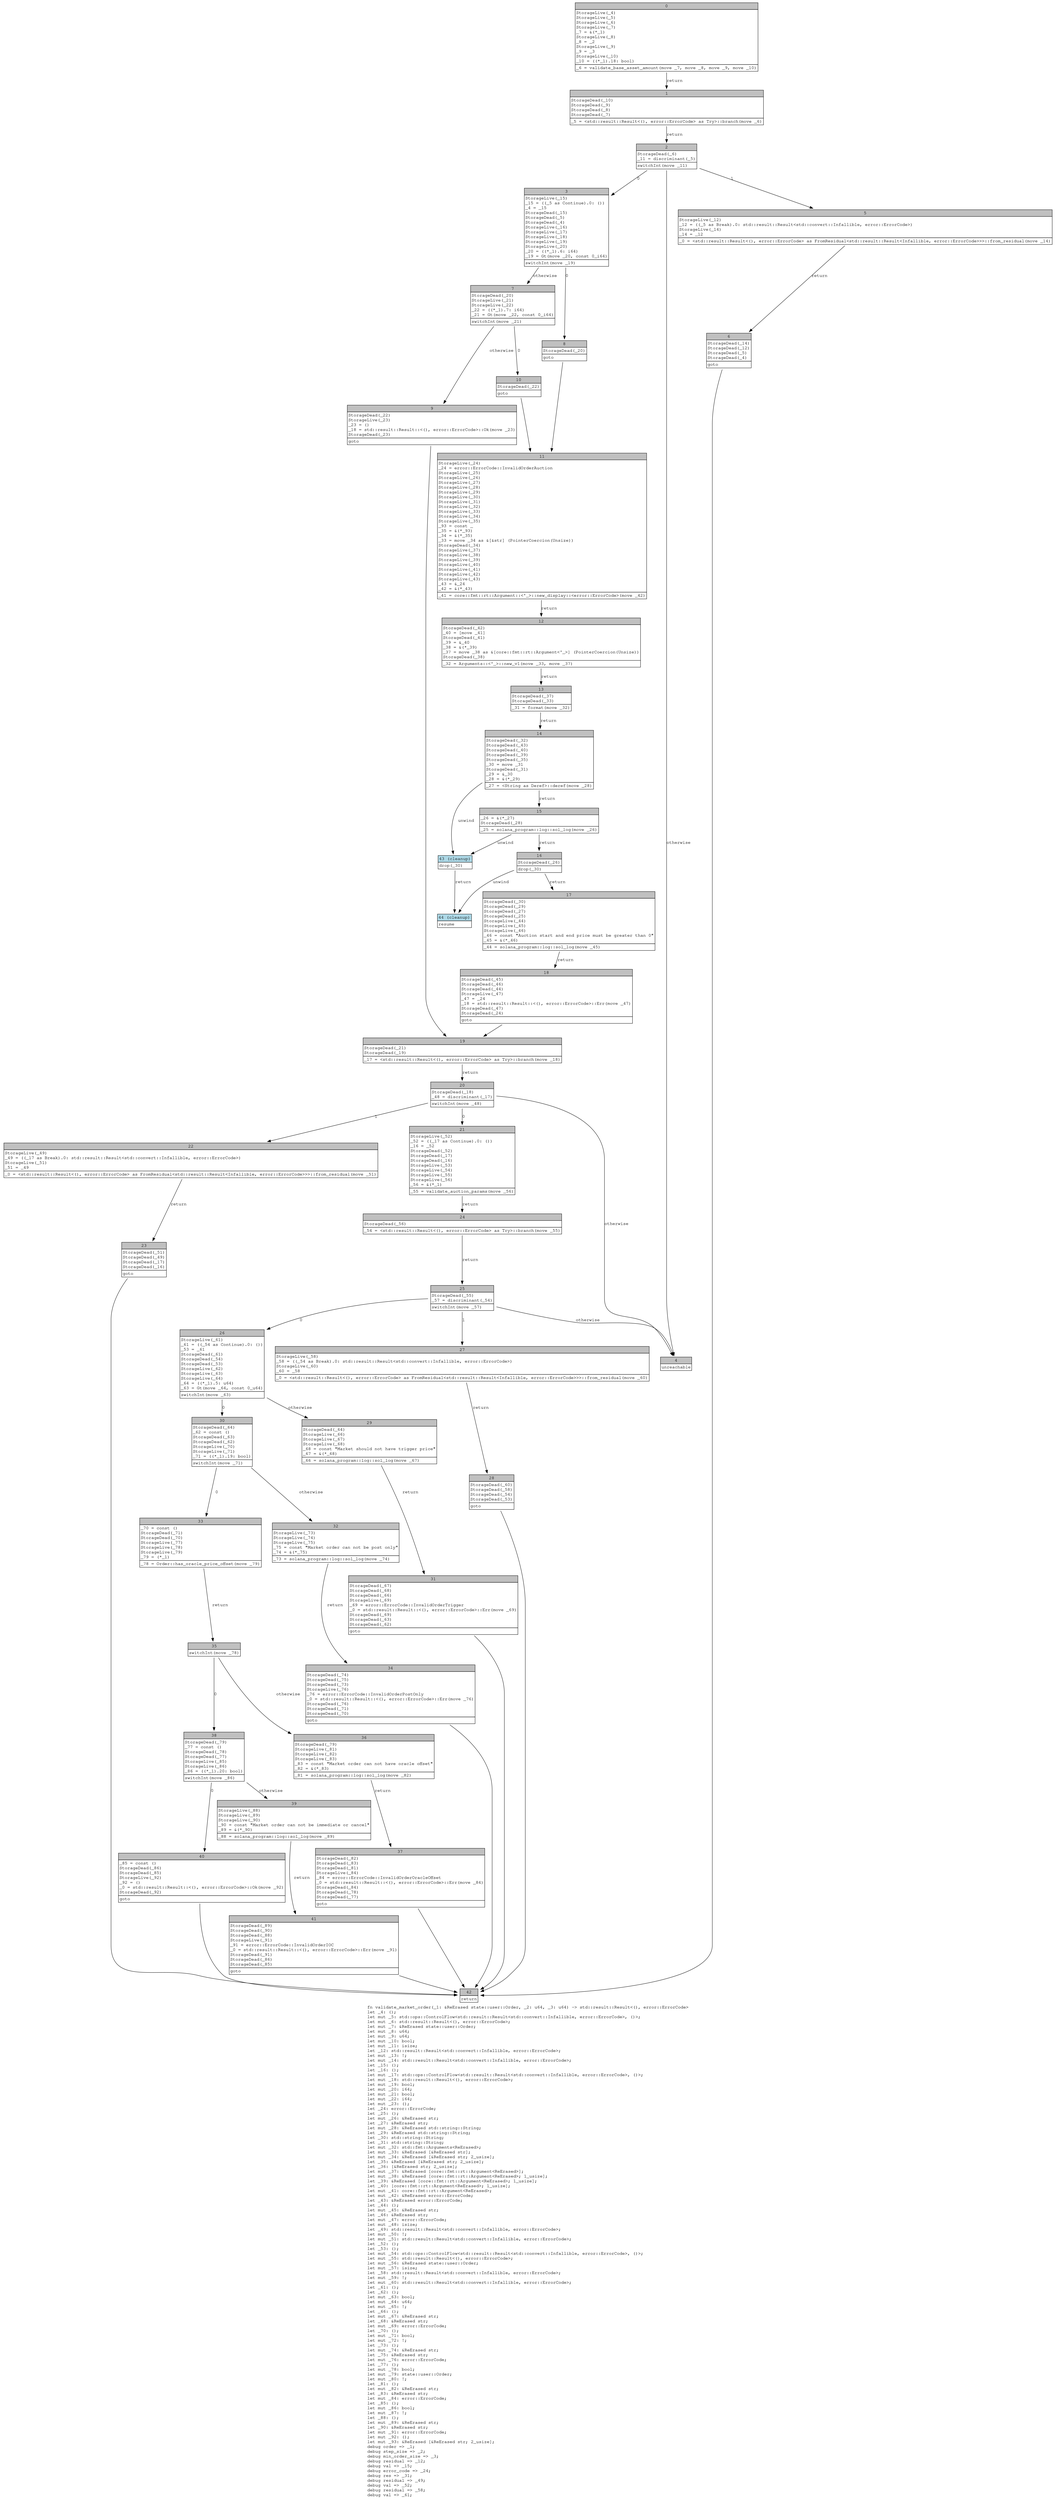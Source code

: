 digraph Mir_0_4557 {
    graph [fontname="Courier, monospace"];
    node [fontname="Courier, monospace"];
    edge [fontname="Courier, monospace"];
    label=<fn validate_market_order(_1: &amp;ReErased state::user::Order, _2: u64, _3: u64) -&gt; std::result::Result&lt;(), error::ErrorCode&gt;<br align="left"/>let _4: ();<br align="left"/>let mut _5: std::ops::ControlFlow&lt;std::result::Result&lt;std::convert::Infallible, error::ErrorCode&gt;, ()&gt;;<br align="left"/>let mut _6: std::result::Result&lt;(), error::ErrorCode&gt;;<br align="left"/>let mut _7: &amp;ReErased state::user::Order;<br align="left"/>let mut _8: u64;<br align="left"/>let mut _9: u64;<br align="left"/>let mut _10: bool;<br align="left"/>let mut _11: isize;<br align="left"/>let _12: std::result::Result&lt;std::convert::Infallible, error::ErrorCode&gt;;<br align="left"/>let mut _13: !;<br align="left"/>let mut _14: std::result::Result&lt;std::convert::Infallible, error::ErrorCode&gt;;<br align="left"/>let _15: ();<br align="left"/>let _16: ();<br align="left"/>let mut _17: std::ops::ControlFlow&lt;std::result::Result&lt;std::convert::Infallible, error::ErrorCode&gt;, ()&gt;;<br align="left"/>let mut _18: std::result::Result&lt;(), error::ErrorCode&gt;;<br align="left"/>let mut _19: bool;<br align="left"/>let mut _20: i64;<br align="left"/>let mut _21: bool;<br align="left"/>let mut _22: i64;<br align="left"/>let mut _23: ();<br align="left"/>let _24: error::ErrorCode;<br align="left"/>let _25: ();<br align="left"/>let mut _26: &amp;ReErased str;<br align="left"/>let _27: &amp;ReErased str;<br align="left"/>let mut _28: &amp;ReErased std::string::String;<br align="left"/>let _29: &amp;ReErased std::string::String;<br align="left"/>let _30: std::string::String;<br align="left"/>let _31: std::string::String;<br align="left"/>let mut _32: std::fmt::Arguments&lt;ReErased&gt;;<br align="left"/>let mut _33: &amp;ReErased [&amp;ReErased str];<br align="left"/>let mut _34: &amp;ReErased [&amp;ReErased str; 2_usize];<br align="left"/>let _35: &amp;ReErased [&amp;ReErased str; 2_usize];<br align="left"/>let _36: [&amp;ReErased str; 2_usize];<br align="left"/>let mut _37: &amp;ReErased [core::fmt::rt::Argument&lt;ReErased&gt;];<br align="left"/>let mut _38: &amp;ReErased [core::fmt::rt::Argument&lt;ReErased&gt;; 1_usize];<br align="left"/>let _39: &amp;ReErased [core::fmt::rt::Argument&lt;ReErased&gt;; 1_usize];<br align="left"/>let _40: [core::fmt::rt::Argument&lt;ReErased&gt;; 1_usize];<br align="left"/>let mut _41: core::fmt::rt::Argument&lt;ReErased&gt;;<br align="left"/>let mut _42: &amp;ReErased error::ErrorCode;<br align="left"/>let _43: &amp;ReErased error::ErrorCode;<br align="left"/>let _44: ();<br align="left"/>let mut _45: &amp;ReErased str;<br align="left"/>let _46: &amp;ReErased str;<br align="left"/>let mut _47: error::ErrorCode;<br align="left"/>let mut _48: isize;<br align="left"/>let _49: std::result::Result&lt;std::convert::Infallible, error::ErrorCode&gt;;<br align="left"/>let mut _50: !;<br align="left"/>let mut _51: std::result::Result&lt;std::convert::Infallible, error::ErrorCode&gt;;<br align="left"/>let _52: ();<br align="left"/>let _53: ();<br align="left"/>let mut _54: std::ops::ControlFlow&lt;std::result::Result&lt;std::convert::Infallible, error::ErrorCode&gt;, ()&gt;;<br align="left"/>let mut _55: std::result::Result&lt;(), error::ErrorCode&gt;;<br align="left"/>let mut _56: &amp;ReErased state::user::Order;<br align="left"/>let mut _57: isize;<br align="left"/>let _58: std::result::Result&lt;std::convert::Infallible, error::ErrorCode&gt;;<br align="left"/>let mut _59: !;<br align="left"/>let mut _60: std::result::Result&lt;std::convert::Infallible, error::ErrorCode&gt;;<br align="left"/>let _61: ();<br align="left"/>let _62: ();<br align="left"/>let mut _63: bool;<br align="left"/>let mut _64: u64;<br align="left"/>let mut _65: !;<br align="left"/>let _66: ();<br align="left"/>let mut _67: &amp;ReErased str;<br align="left"/>let _68: &amp;ReErased str;<br align="left"/>let mut _69: error::ErrorCode;<br align="left"/>let _70: ();<br align="left"/>let mut _71: bool;<br align="left"/>let mut _72: !;<br align="left"/>let _73: ();<br align="left"/>let mut _74: &amp;ReErased str;<br align="left"/>let _75: &amp;ReErased str;<br align="left"/>let mut _76: error::ErrorCode;<br align="left"/>let _77: ();<br align="left"/>let mut _78: bool;<br align="left"/>let mut _79: state::user::Order;<br align="left"/>let mut _80: !;<br align="left"/>let _81: ();<br align="left"/>let mut _82: &amp;ReErased str;<br align="left"/>let _83: &amp;ReErased str;<br align="left"/>let mut _84: error::ErrorCode;<br align="left"/>let _85: ();<br align="left"/>let mut _86: bool;<br align="left"/>let mut _87: !;<br align="left"/>let _88: ();<br align="left"/>let mut _89: &amp;ReErased str;<br align="left"/>let _90: &amp;ReErased str;<br align="left"/>let mut _91: error::ErrorCode;<br align="left"/>let mut _92: ();<br align="left"/>let mut _93: &amp;ReErased [&amp;ReErased str; 2_usize];<br align="left"/>debug order =&gt; _1;<br align="left"/>debug step_size =&gt; _2;<br align="left"/>debug min_order_size =&gt; _3;<br align="left"/>debug residual =&gt; _12;<br align="left"/>debug val =&gt; _15;<br align="left"/>debug error_code =&gt; _24;<br align="left"/>debug res =&gt; _31;<br align="left"/>debug residual =&gt; _49;<br align="left"/>debug val =&gt; _52;<br align="left"/>debug residual =&gt; _58;<br align="left"/>debug val =&gt; _61;<br align="left"/>>;
    bb0__0_4557 [shape="none", label=<<table border="0" cellborder="1" cellspacing="0"><tr><td bgcolor="gray" align="center" colspan="1">0</td></tr><tr><td align="left" balign="left">StorageLive(_4)<br/>StorageLive(_5)<br/>StorageLive(_6)<br/>StorageLive(_7)<br/>_7 = &amp;(*_1)<br/>StorageLive(_8)<br/>_8 = _2<br/>StorageLive(_9)<br/>_9 = _3<br/>StorageLive(_10)<br/>_10 = ((*_1).18: bool)<br/></td></tr><tr><td align="left">_6 = validate_base_asset_amount(move _7, move _8, move _9, move _10)</td></tr></table>>];
    bb1__0_4557 [shape="none", label=<<table border="0" cellborder="1" cellspacing="0"><tr><td bgcolor="gray" align="center" colspan="1">1</td></tr><tr><td align="left" balign="left">StorageDead(_10)<br/>StorageDead(_9)<br/>StorageDead(_8)<br/>StorageDead(_7)<br/></td></tr><tr><td align="left">_5 = &lt;std::result::Result&lt;(), error::ErrorCode&gt; as Try&gt;::branch(move _6)</td></tr></table>>];
    bb2__0_4557 [shape="none", label=<<table border="0" cellborder="1" cellspacing="0"><tr><td bgcolor="gray" align="center" colspan="1">2</td></tr><tr><td align="left" balign="left">StorageDead(_6)<br/>_11 = discriminant(_5)<br/></td></tr><tr><td align="left">switchInt(move _11)</td></tr></table>>];
    bb3__0_4557 [shape="none", label=<<table border="0" cellborder="1" cellspacing="0"><tr><td bgcolor="gray" align="center" colspan="1">3</td></tr><tr><td align="left" balign="left">StorageLive(_15)<br/>_15 = ((_5 as Continue).0: ())<br/>_4 = _15<br/>StorageDead(_15)<br/>StorageDead(_5)<br/>StorageDead(_4)<br/>StorageLive(_16)<br/>StorageLive(_17)<br/>StorageLive(_18)<br/>StorageLive(_19)<br/>StorageLive(_20)<br/>_20 = ((*_1).6: i64)<br/>_19 = Gt(move _20, const 0_i64)<br/></td></tr><tr><td align="left">switchInt(move _19)</td></tr></table>>];
    bb4__0_4557 [shape="none", label=<<table border="0" cellborder="1" cellspacing="0"><tr><td bgcolor="gray" align="center" colspan="1">4</td></tr><tr><td align="left">unreachable</td></tr></table>>];
    bb5__0_4557 [shape="none", label=<<table border="0" cellborder="1" cellspacing="0"><tr><td bgcolor="gray" align="center" colspan="1">5</td></tr><tr><td align="left" balign="left">StorageLive(_12)<br/>_12 = ((_5 as Break).0: std::result::Result&lt;std::convert::Infallible, error::ErrorCode&gt;)<br/>StorageLive(_14)<br/>_14 = _12<br/></td></tr><tr><td align="left">_0 = &lt;std::result::Result&lt;(), error::ErrorCode&gt; as FromResidual&lt;std::result::Result&lt;Infallible, error::ErrorCode&gt;&gt;&gt;::from_residual(move _14)</td></tr></table>>];
    bb6__0_4557 [shape="none", label=<<table border="0" cellborder="1" cellspacing="0"><tr><td bgcolor="gray" align="center" colspan="1">6</td></tr><tr><td align="left" balign="left">StorageDead(_14)<br/>StorageDead(_12)<br/>StorageDead(_5)<br/>StorageDead(_4)<br/></td></tr><tr><td align="left">goto</td></tr></table>>];
    bb7__0_4557 [shape="none", label=<<table border="0" cellborder="1" cellspacing="0"><tr><td bgcolor="gray" align="center" colspan="1">7</td></tr><tr><td align="left" balign="left">StorageDead(_20)<br/>StorageLive(_21)<br/>StorageLive(_22)<br/>_22 = ((*_1).7: i64)<br/>_21 = Gt(move _22, const 0_i64)<br/></td></tr><tr><td align="left">switchInt(move _21)</td></tr></table>>];
    bb8__0_4557 [shape="none", label=<<table border="0" cellborder="1" cellspacing="0"><tr><td bgcolor="gray" align="center" colspan="1">8</td></tr><tr><td align="left" balign="left">StorageDead(_20)<br/></td></tr><tr><td align="left">goto</td></tr></table>>];
    bb9__0_4557 [shape="none", label=<<table border="0" cellborder="1" cellspacing="0"><tr><td bgcolor="gray" align="center" colspan="1">9</td></tr><tr><td align="left" balign="left">StorageDead(_22)<br/>StorageLive(_23)<br/>_23 = ()<br/>_18 = std::result::Result::&lt;(), error::ErrorCode&gt;::Ok(move _23)<br/>StorageDead(_23)<br/></td></tr><tr><td align="left">goto</td></tr></table>>];
    bb10__0_4557 [shape="none", label=<<table border="0" cellborder="1" cellspacing="0"><tr><td bgcolor="gray" align="center" colspan="1">10</td></tr><tr><td align="left" balign="left">StorageDead(_22)<br/></td></tr><tr><td align="left">goto</td></tr></table>>];
    bb11__0_4557 [shape="none", label=<<table border="0" cellborder="1" cellspacing="0"><tr><td bgcolor="gray" align="center" colspan="1">11</td></tr><tr><td align="left" balign="left">StorageLive(_24)<br/>_24 = error::ErrorCode::InvalidOrderAuction<br/>StorageLive(_25)<br/>StorageLive(_26)<br/>StorageLive(_27)<br/>StorageLive(_28)<br/>StorageLive(_29)<br/>StorageLive(_30)<br/>StorageLive(_31)<br/>StorageLive(_32)<br/>StorageLive(_33)<br/>StorageLive(_34)<br/>StorageLive(_35)<br/>_93 = const _<br/>_35 = &amp;(*_93)<br/>_34 = &amp;(*_35)<br/>_33 = move _34 as &amp;[&amp;str] (PointerCoercion(Unsize))<br/>StorageDead(_34)<br/>StorageLive(_37)<br/>StorageLive(_38)<br/>StorageLive(_39)<br/>StorageLive(_40)<br/>StorageLive(_41)<br/>StorageLive(_42)<br/>StorageLive(_43)<br/>_43 = &amp;_24<br/>_42 = &amp;(*_43)<br/></td></tr><tr><td align="left">_41 = core::fmt::rt::Argument::&lt;'_&gt;::new_display::&lt;error::ErrorCode&gt;(move _42)</td></tr></table>>];
    bb12__0_4557 [shape="none", label=<<table border="0" cellborder="1" cellspacing="0"><tr><td bgcolor="gray" align="center" colspan="1">12</td></tr><tr><td align="left" balign="left">StorageDead(_42)<br/>_40 = [move _41]<br/>StorageDead(_41)<br/>_39 = &amp;_40<br/>_38 = &amp;(*_39)<br/>_37 = move _38 as &amp;[core::fmt::rt::Argument&lt;'_&gt;] (PointerCoercion(Unsize))<br/>StorageDead(_38)<br/></td></tr><tr><td align="left">_32 = Arguments::&lt;'_&gt;::new_v1(move _33, move _37)</td></tr></table>>];
    bb13__0_4557 [shape="none", label=<<table border="0" cellborder="1" cellspacing="0"><tr><td bgcolor="gray" align="center" colspan="1">13</td></tr><tr><td align="left" balign="left">StorageDead(_37)<br/>StorageDead(_33)<br/></td></tr><tr><td align="left">_31 = format(move _32)</td></tr></table>>];
    bb14__0_4557 [shape="none", label=<<table border="0" cellborder="1" cellspacing="0"><tr><td bgcolor="gray" align="center" colspan="1">14</td></tr><tr><td align="left" balign="left">StorageDead(_32)<br/>StorageDead(_43)<br/>StorageDead(_40)<br/>StorageDead(_39)<br/>StorageDead(_35)<br/>_30 = move _31<br/>StorageDead(_31)<br/>_29 = &amp;_30<br/>_28 = &amp;(*_29)<br/></td></tr><tr><td align="left">_27 = &lt;String as Deref&gt;::deref(move _28)</td></tr></table>>];
    bb15__0_4557 [shape="none", label=<<table border="0" cellborder="1" cellspacing="0"><tr><td bgcolor="gray" align="center" colspan="1">15</td></tr><tr><td align="left" balign="left">_26 = &amp;(*_27)<br/>StorageDead(_28)<br/></td></tr><tr><td align="left">_25 = solana_program::log::sol_log(move _26)</td></tr></table>>];
    bb16__0_4557 [shape="none", label=<<table border="0" cellborder="1" cellspacing="0"><tr><td bgcolor="gray" align="center" colspan="1">16</td></tr><tr><td align="left" balign="left">StorageDead(_26)<br/></td></tr><tr><td align="left">drop(_30)</td></tr></table>>];
    bb17__0_4557 [shape="none", label=<<table border="0" cellborder="1" cellspacing="0"><tr><td bgcolor="gray" align="center" colspan="1">17</td></tr><tr><td align="left" balign="left">StorageDead(_30)<br/>StorageDead(_29)<br/>StorageDead(_27)<br/>StorageDead(_25)<br/>StorageLive(_44)<br/>StorageLive(_45)<br/>StorageLive(_46)<br/>_46 = const &quot;Auction start and end price must be greater than 0&quot;<br/>_45 = &amp;(*_46)<br/></td></tr><tr><td align="left">_44 = solana_program::log::sol_log(move _45)</td></tr></table>>];
    bb18__0_4557 [shape="none", label=<<table border="0" cellborder="1" cellspacing="0"><tr><td bgcolor="gray" align="center" colspan="1">18</td></tr><tr><td align="left" balign="left">StorageDead(_45)<br/>StorageDead(_46)<br/>StorageDead(_44)<br/>StorageLive(_47)<br/>_47 = _24<br/>_18 = std::result::Result::&lt;(), error::ErrorCode&gt;::Err(move _47)<br/>StorageDead(_47)<br/>StorageDead(_24)<br/></td></tr><tr><td align="left">goto</td></tr></table>>];
    bb19__0_4557 [shape="none", label=<<table border="0" cellborder="1" cellspacing="0"><tr><td bgcolor="gray" align="center" colspan="1">19</td></tr><tr><td align="left" balign="left">StorageDead(_21)<br/>StorageDead(_19)<br/></td></tr><tr><td align="left">_17 = &lt;std::result::Result&lt;(), error::ErrorCode&gt; as Try&gt;::branch(move _18)</td></tr></table>>];
    bb20__0_4557 [shape="none", label=<<table border="0" cellborder="1" cellspacing="0"><tr><td bgcolor="gray" align="center" colspan="1">20</td></tr><tr><td align="left" balign="left">StorageDead(_18)<br/>_48 = discriminant(_17)<br/></td></tr><tr><td align="left">switchInt(move _48)</td></tr></table>>];
    bb21__0_4557 [shape="none", label=<<table border="0" cellborder="1" cellspacing="0"><tr><td bgcolor="gray" align="center" colspan="1">21</td></tr><tr><td align="left" balign="left">StorageLive(_52)<br/>_52 = ((_17 as Continue).0: ())<br/>_16 = _52<br/>StorageDead(_52)<br/>StorageDead(_17)<br/>StorageDead(_16)<br/>StorageLive(_53)<br/>StorageLive(_54)<br/>StorageLive(_55)<br/>StorageLive(_56)<br/>_56 = &amp;(*_1)<br/></td></tr><tr><td align="left">_55 = validate_auction_params(move _56)</td></tr></table>>];
    bb22__0_4557 [shape="none", label=<<table border="0" cellborder="1" cellspacing="0"><tr><td bgcolor="gray" align="center" colspan="1">22</td></tr><tr><td align="left" balign="left">StorageLive(_49)<br/>_49 = ((_17 as Break).0: std::result::Result&lt;std::convert::Infallible, error::ErrorCode&gt;)<br/>StorageLive(_51)<br/>_51 = _49<br/></td></tr><tr><td align="left">_0 = &lt;std::result::Result&lt;(), error::ErrorCode&gt; as FromResidual&lt;std::result::Result&lt;Infallible, error::ErrorCode&gt;&gt;&gt;::from_residual(move _51)</td></tr></table>>];
    bb23__0_4557 [shape="none", label=<<table border="0" cellborder="1" cellspacing="0"><tr><td bgcolor="gray" align="center" colspan="1">23</td></tr><tr><td align="left" balign="left">StorageDead(_51)<br/>StorageDead(_49)<br/>StorageDead(_17)<br/>StorageDead(_16)<br/></td></tr><tr><td align="left">goto</td></tr></table>>];
    bb24__0_4557 [shape="none", label=<<table border="0" cellborder="1" cellspacing="0"><tr><td bgcolor="gray" align="center" colspan="1">24</td></tr><tr><td align="left" balign="left">StorageDead(_56)<br/></td></tr><tr><td align="left">_54 = &lt;std::result::Result&lt;(), error::ErrorCode&gt; as Try&gt;::branch(move _55)</td></tr></table>>];
    bb25__0_4557 [shape="none", label=<<table border="0" cellborder="1" cellspacing="0"><tr><td bgcolor="gray" align="center" colspan="1">25</td></tr><tr><td align="left" balign="left">StorageDead(_55)<br/>_57 = discriminant(_54)<br/></td></tr><tr><td align="left">switchInt(move _57)</td></tr></table>>];
    bb26__0_4557 [shape="none", label=<<table border="0" cellborder="1" cellspacing="0"><tr><td bgcolor="gray" align="center" colspan="1">26</td></tr><tr><td align="left" balign="left">StorageLive(_61)<br/>_61 = ((_54 as Continue).0: ())<br/>_53 = _61<br/>StorageDead(_61)<br/>StorageDead(_54)<br/>StorageDead(_53)<br/>StorageLive(_62)<br/>StorageLive(_63)<br/>StorageLive(_64)<br/>_64 = ((*_1).5: u64)<br/>_63 = Gt(move _64, const 0_u64)<br/></td></tr><tr><td align="left">switchInt(move _63)</td></tr></table>>];
    bb27__0_4557 [shape="none", label=<<table border="0" cellborder="1" cellspacing="0"><tr><td bgcolor="gray" align="center" colspan="1">27</td></tr><tr><td align="left" balign="left">StorageLive(_58)<br/>_58 = ((_54 as Break).0: std::result::Result&lt;std::convert::Infallible, error::ErrorCode&gt;)<br/>StorageLive(_60)<br/>_60 = _58<br/></td></tr><tr><td align="left">_0 = &lt;std::result::Result&lt;(), error::ErrorCode&gt; as FromResidual&lt;std::result::Result&lt;Infallible, error::ErrorCode&gt;&gt;&gt;::from_residual(move _60)</td></tr></table>>];
    bb28__0_4557 [shape="none", label=<<table border="0" cellborder="1" cellspacing="0"><tr><td bgcolor="gray" align="center" colspan="1">28</td></tr><tr><td align="left" balign="left">StorageDead(_60)<br/>StorageDead(_58)<br/>StorageDead(_54)<br/>StorageDead(_53)<br/></td></tr><tr><td align="left">goto</td></tr></table>>];
    bb29__0_4557 [shape="none", label=<<table border="0" cellborder="1" cellspacing="0"><tr><td bgcolor="gray" align="center" colspan="1">29</td></tr><tr><td align="left" balign="left">StorageDead(_64)<br/>StorageLive(_66)<br/>StorageLive(_67)<br/>StorageLive(_68)<br/>_68 = const &quot;Market should not have trigger price&quot;<br/>_67 = &amp;(*_68)<br/></td></tr><tr><td align="left">_66 = solana_program::log::sol_log(move _67)</td></tr></table>>];
    bb30__0_4557 [shape="none", label=<<table border="0" cellborder="1" cellspacing="0"><tr><td bgcolor="gray" align="center" colspan="1">30</td></tr><tr><td align="left" balign="left">StorageDead(_64)<br/>_62 = const ()<br/>StorageDead(_63)<br/>StorageDead(_62)<br/>StorageLive(_70)<br/>StorageLive(_71)<br/>_71 = ((*_1).19: bool)<br/></td></tr><tr><td align="left">switchInt(move _71)</td></tr></table>>];
    bb31__0_4557 [shape="none", label=<<table border="0" cellborder="1" cellspacing="0"><tr><td bgcolor="gray" align="center" colspan="1">31</td></tr><tr><td align="left" balign="left">StorageDead(_67)<br/>StorageDead(_68)<br/>StorageDead(_66)<br/>StorageLive(_69)<br/>_69 = error::ErrorCode::InvalidOrderTrigger<br/>_0 = std::result::Result::&lt;(), error::ErrorCode&gt;::Err(move _69)<br/>StorageDead(_69)<br/>StorageDead(_63)<br/>StorageDead(_62)<br/></td></tr><tr><td align="left">goto</td></tr></table>>];
    bb32__0_4557 [shape="none", label=<<table border="0" cellborder="1" cellspacing="0"><tr><td bgcolor="gray" align="center" colspan="1">32</td></tr><tr><td align="left" balign="left">StorageLive(_73)<br/>StorageLive(_74)<br/>StorageLive(_75)<br/>_75 = const &quot;Market order can not be post only&quot;<br/>_74 = &amp;(*_75)<br/></td></tr><tr><td align="left">_73 = solana_program::log::sol_log(move _74)</td></tr></table>>];
    bb33__0_4557 [shape="none", label=<<table border="0" cellborder="1" cellspacing="0"><tr><td bgcolor="gray" align="center" colspan="1">33</td></tr><tr><td align="left" balign="left">_70 = const ()<br/>StorageDead(_71)<br/>StorageDead(_70)<br/>StorageLive(_77)<br/>StorageLive(_78)<br/>StorageLive(_79)<br/>_79 = (*_1)<br/></td></tr><tr><td align="left">_78 = Order::has_oracle_price_offset(move _79)</td></tr></table>>];
    bb34__0_4557 [shape="none", label=<<table border="0" cellborder="1" cellspacing="0"><tr><td bgcolor="gray" align="center" colspan="1">34</td></tr><tr><td align="left" balign="left">StorageDead(_74)<br/>StorageDead(_75)<br/>StorageDead(_73)<br/>StorageLive(_76)<br/>_76 = error::ErrorCode::InvalidOrderPostOnly<br/>_0 = std::result::Result::&lt;(), error::ErrorCode&gt;::Err(move _76)<br/>StorageDead(_76)<br/>StorageDead(_71)<br/>StorageDead(_70)<br/></td></tr><tr><td align="left">goto</td></tr></table>>];
    bb35__0_4557 [shape="none", label=<<table border="0" cellborder="1" cellspacing="0"><tr><td bgcolor="gray" align="center" colspan="1">35</td></tr><tr><td align="left">switchInt(move _78)</td></tr></table>>];
    bb36__0_4557 [shape="none", label=<<table border="0" cellborder="1" cellspacing="0"><tr><td bgcolor="gray" align="center" colspan="1">36</td></tr><tr><td align="left" balign="left">StorageDead(_79)<br/>StorageLive(_81)<br/>StorageLive(_82)<br/>StorageLive(_83)<br/>_83 = const &quot;Market order can not have oracle offset&quot;<br/>_82 = &amp;(*_83)<br/></td></tr><tr><td align="left">_81 = solana_program::log::sol_log(move _82)</td></tr></table>>];
    bb37__0_4557 [shape="none", label=<<table border="0" cellborder="1" cellspacing="0"><tr><td bgcolor="gray" align="center" colspan="1">37</td></tr><tr><td align="left" balign="left">StorageDead(_82)<br/>StorageDead(_83)<br/>StorageDead(_81)<br/>StorageLive(_84)<br/>_84 = error::ErrorCode::InvalidOrderOracleOffset<br/>_0 = std::result::Result::&lt;(), error::ErrorCode&gt;::Err(move _84)<br/>StorageDead(_84)<br/>StorageDead(_78)<br/>StorageDead(_77)<br/></td></tr><tr><td align="left">goto</td></tr></table>>];
    bb38__0_4557 [shape="none", label=<<table border="0" cellborder="1" cellspacing="0"><tr><td bgcolor="gray" align="center" colspan="1">38</td></tr><tr><td align="left" balign="left">StorageDead(_79)<br/>_77 = const ()<br/>StorageDead(_78)<br/>StorageDead(_77)<br/>StorageLive(_85)<br/>StorageLive(_86)<br/>_86 = ((*_1).20: bool)<br/></td></tr><tr><td align="left">switchInt(move _86)</td></tr></table>>];
    bb39__0_4557 [shape="none", label=<<table border="0" cellborder="1" cellspacing="0"><tr><td bgcolor="gray" align="center" colspan="1">39</td></tr><tr><td align="left" balign="left">StorageLive(_88)<br/>StorageLive(_89)<br/>StorageLive(_90)<br/>_90 = const &quot;Market order can not be immediate or cancel&quot;<br/>_89 = &amp;(*_90)<br/></td></tr><tr><td align="left">_88 = solana_program::log::sol_log(move _89)</td></tr></table>>];
    bb40__0_4557 [shape="none", label=<<table border="0" cellborder="1" cellspacing="0"><tr><td bgcolor="gray" align="center" colspan="1">40</td></tr><tr><td align="left" balign="left">_85 = const ()<br/>StorageDead(_86)<br/>StorageDead(_85)<br/>StorageLive(_92)<br/>_92 = ()<br/>_0 = std::result::Result::&lt;(), error::ErrorCode&gt;::Ok(move _92)<br/>StorageDead(_92)<br/></td></tr><tr><td align="left">goto</td></tr></table>>];
    bb41__0_4557 [shape="none", label=<<table border="0" cellborder="1" cellspacing="0"><tr><td bgcolor="gray" align="center" colspan="1">41</td></tr><tr><td align="left" balign="left">StorageDead(_89)<br/>StorageDead(_90)<br/>StorageDead(_88)<br/>StorageLive(_91)<br/>_91 = error::ErrorCode::InvalidOrderIOC<br/>_0 = std::result::Result::&lt;(), error::ErrorCode&gt;::Err(move _91)<br/>StorageDead(_91)<br/>StorageDead(_86)<br/>StorageDead(_85)<br/></td></tr><tr><td align="left">goto</td></tr></table>>];
    bb42__0_4557 [shape="none", label=<<table border="0" cellborder="1" cellspacing="0"><tr><td bgcolor="gray" align="center" colspan="1">42</td></tr><tr><td align="left">return</td></tr></table>>];
    bb43__0_4557 [shape="none", label=<<table border="0" cellborder="1" cellspacing="0"><tr><td bgcolor="lightblue" align="center" colspan="1">43 (cleanup)</td></tr><tr><td align="left">drop(_30)</td></tr></table>>];
    bb44__0_4557 [shape="none", label=<<table border="0" cellborder="1" cellspacing="0"><tr><td bgcolor="lightblue" align="center" colspan="1">44 (cleanup)</td></tr><tr><td align="left">resume</td></tr></table>>];
    bb0__0_4557 -> bb1__0_4557 [label="return"];
    bb1__0_4557 -> bb2__0_4557 [label="return"];
    bb2__0_4557 -> bb3__0_4557 [label="0"];
    bb2__0_4557 -> bb5__0_4557 [label="1"];
    bb2__0_4557 -> bb4__0_4557 [label="otherwise"];
    bb3__0_4557 -> bb8__0_4557 [label="0"];
    bb3__0_4557 -> bb7__0_4557 [label="otherwise"];
    bb5__0_4557 -> bb6__0_4557 [label="return"];
    bb6__0_4557 -> bb42__0_4557 [label=""];
    bb7__0_4557 -> bb10__0_4557 [label="0"];
    bb7__0_4557 -> bb9__0_4557 [label="otherwise"];
    bb8__0_4557 -> bb11__0_4557 [label=""];
    bb9__0_4557 -> bb19__0_4557 [label=""];
    bb10__0_4557 -> bb11__0_4557 [label=""];
    bb11__0_4557 -> bb12__0_4557 [label="return"];
    bb12__0_4557 -> bb13__0_4557 [label="return"];
    bb13__0_4557 -> bb14__0_4557 [label="return"];
    bb14__0_4557 -> bb15__0_4557 [label="return"];
    bb14__0_4557 -> bb43__0_4557 [label="unwind"];
    bb15__0_4557 -> bb16__0_4557 [label="return"];
    bb15__0_4557 -> bb43__0_4557 [label="unwind"];
    bb16__0_4557 -> bb17__0_4557 [label="return"];
    bb16__0_4557 -> bb44__0_4557 [label="unwind"];
    bb17__0_4557 -> bb18__0_4557 [label="return"];
    bb18__0_4557 -> bb19__0_4557 [label=""];
    bb19__0_4557 -> bb20__0_4557 [label="return"];
    bb20__0_4557 -> bb21__0_4557 [label="0"];
    bb20__0_4557 -> bb22__0_4557 [label="1"];
    bb20__0_4557 -> bb4__0_4557 [label="otherwise"];
    bb21__0_4557 -> bb24__0_4557 [label="return"];
    bb22__0_4557 -> bb23__0_4557 [label="return"];
    bb23__0_4557 -> bb42__0_4557 [label=""];
    bb24__0_4557 -> bb25__0_4557 [label="return"];
    bb25__0_4557 -> bb26__0_4557 [label="0"];
    bb25__0_4557 -> bb27__0_4557 [label="1"];
    bb25__0_4557 -> bb4__0_4557 [label="otherwise"];
    bb26__0_4557 -> bb30__0_4557 [label="0"];
    bb26__0_4557 -> bb29__0_4557 [label="otherwise"];
    bb27__0_4557 -> bb28__0_4557 [label="return"];
    bb28__0_4557 -> bb42__0_4557 [label=""];
    bb29__0_4557 -> bb31__0_4557 [label="return"];
    bb30__0_4557 -> bb33__0_4557 [label="0"];
    bb30__0_4557 -> bb32__0_4557 [label="otherwise"];
    bb31__0_4557 -> bb42__0_4557 [label=""];
    bb32__0_4557 -> bb34__0_4557 [label="return"];
    bb33__0_4557 -> bb35__0_4557 [label="return"];
    bb34__0_4557 -> bb42__0_4557 [label=""];
    bb35__0_4557 -> bb38__0_4557 [label="0"];
    bb35__0_4557 -> bb36__0_4557 [label="otherwise"];
    bb36__0_4557 -> bb37__0_4557 [label="return"];
    bb37__0_4557 -> bb42__0_4557 [label=""];
    bb38__0_4557 -> bb40__0_4557 [label="0"];
    bb38__0_4557 -> bb39__0_4557 [label="otherwise"];
    bb39__0_4557 -> bb41__0_4557 [label="return"];
    bb40__0_4557 -> bb42__0_4557 [label=""];
    bb41__0_4557 -> bb42__0_4557 [label=""];
    bb43__0_4557 -> bb44__0_4557 [label="return"];
}
